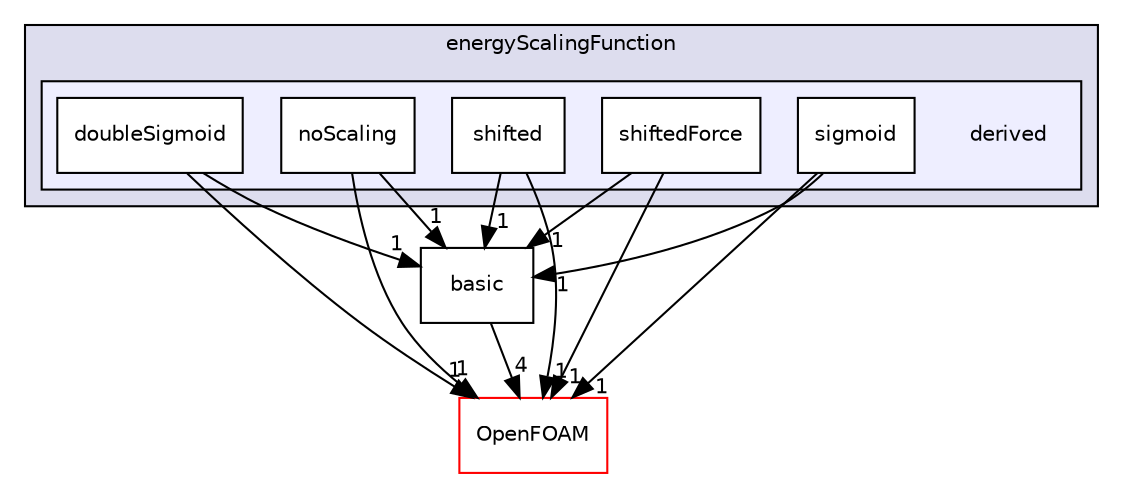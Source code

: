 digraph "src/lagrangian/molecularDynamics/potential/energyScalingFunction/derived" {
  bgcolor=transparent;
  compound=true
  node [ fontsize="10", fontname="Helvetica"];
  edge [ labelfontsize="10", labelfontname="Helvetica"];
  subgraph clusterdir_4db16fdd645643dd862885eed4f94f57 {
    graph [ bgcolor="#ddddee", pencolor="black", label="energyScalingFunction" fontname="Helvetica", fontsize="10", URL="dir_4db16fdd645643dd862885eed4f94f57.html"]
  subgraph clusterdir_0c6c913ade273243a586c25c0aaa9e89 {
    graph [ bgcolor="#eeeeff", pencolor="black", label="" URL="dir_0c6c913ade273243a586c25c0aaa9e89.html"];
    dir_0c6c913ade273243a586c25c0aaa9e89 [shape=plaintext label="derived"];
    dir_4711fe280d135276e4c13ddbd3c96c5a [shape=box label="doubleSigmoid" color="black" fillcolor="white" style="filled" URL="dir_4711fe280d135276e4c13ddbd3c96c5a.html"];
    dir_61fe90badc116731bd61501fb7a4f2cb [shape=box label="noScaling" color="black" fillcolor="white" style="filled" URL="dir_61fe90badc116731bd61501fb7a4f2cb.html"];
    dir_43604f7a498f32db2518c528713dd4bb [shape=box label="shifted" color="black" fillcolor="white" style="filled" URL="dir_43604f7a498f32db2518c528713dd4bb.html"];
    dir_832ffc1b982fcf11c0323e57c36baadc [shape=box label="shiftedForce" color="black" fillcolor="white" style="filled" URL="dir_832ffc1b982fcf11c0323e57c36baadc.html"];
    dir_71a546ed2f5ee0b61dd87aa0089bf9a4 [shape=box label="sigmoid" color="black" fillcolor="white" style="filled" URL="dir_71a546ed2f5ee0b61dd87aa0089bf9a4.html"];
  }
  }
  dir_15750015fbdfc577ed522467676388d6 [shape=box label="basic" URL="dir_15750015fbdfc577ed522467676388d6.html"];
  dir_c5473ff19b20e6ec4dfe5c310b3778a8 [shape=box label="OpenFOAM" color="red" URL="dir_c5473ff19b20e6ec4dfe5c310b3778a8.html"];
  dir_15750015fbdfc577ed522467676388d6->dir_c5473ff19b20e6ec4dfe5c310b3778a8 [headlabel="4", labeldistance=1.5 headhref="dir_001651_001897.html"];
  dir_832ffc1b982fcf11c0323e57c36baadc->dir_15750015fbdfc577ed522467676388d6 [headlabel="1", labeldistance=1.5 headhref="dir_001656_001651.html"];
  dir_832ffc1b982fcf11c0323e57c36baadc->dir_c5473ff19b20e6ec4dfe5c310b3778a8 [headlabel="1", labeldistance=1.5 headhref="dir_001656_001897.html"];
  dir_71a546ed2f5ee0b61dd87aa0089bf9a4->dir_15750015fbdfc577ed522467676388d6 [headlabel="1", labeldistance=1.5 headhref="dir_001657_001651.html"];
  dir_71a546ed2f5ee0b61dd87aa0089bf9a4->dir_c5473ff19b20e6ec4dfe5c310b3778a8 [headlabel="1", labeldistance=1.5 headhref="dir_001657_001897.html"];
  dir_4711fe280d135276e4c13ddbd3c96c5a->dir_15750015fbdfc577ed522467676388d6 [headlabel="1", labeldistance=1.5 headhref="dir_001653_001651.html"];
  dir_4711fe280d135276e4c13ddbd3c96c5a->dir_c5473ff19b20e6ec4dfe5c310b3778a8 [headlabel="1", labeldistance=1.5 headhref="dir_001653_001897.html"];
  dir_61fe90badc116731bd61501fb7a4f2cb->dir_15750015fbdfc577ed522467676388d6 [headlabel="1", labeldistance=1.5 headhref="dir_001654_001651.html"];
  dir_61fe90badc116731bd61501fb7a4f2cb->dir_c5473ff19b20e6ec4dfe5c310b3778a8 [headlabel="1", labeldistance=1.5 headhref="dir_001654_001897.html"];
  dir_43604f7a498f32db2518c528713dd4bb->dir_15750015fbdfc577ed522467676388d6 [headlabel="1", labeldistance=1.5 headhref="dir_001655_001651.html"];
  dir_43604f7a498f32db2518c528713dd4bb->dir_c5473ff19b20e6ec4dfe5c310b3778a8 [headlabel="1", labeldistance=1.5 headhref="dir_001655_001897.html"];
}
